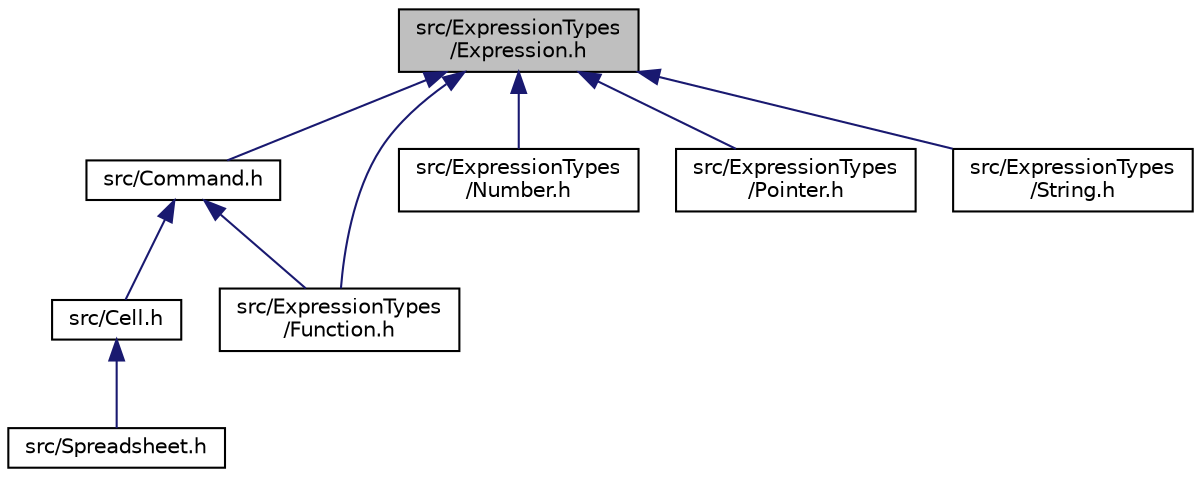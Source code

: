digraph "src/ExpressionTypes/Expression.h"
{
  edge [fontname="Helvetica",fontsize="10",labelfontname="Helvetica",labelfontsize="10"];
  node [fontname="Helvetica",fontsize="10",shape=record];
  Node1 [label="src/ExpressionTypes\l/Expression.h",height=0.2,width=0.4,color="black", fillcolor="grey75", style="filled", fontcolor="black"];
  Node1 -> Node2 [dir="back",color="midnightblue",fontsize="10",style="solid",fontname="Helvetica"];
  Node2 [label="src/Command.h",height=0.2,width=0.4,color="black", fillcolor="white", style="filled",URL="$Command_8h.html"];
  Node2 -> Node3 [dir="back",color="midnightblue",fontsize="10",style="solid",fontname="Helvetica"];
  Node3 [label="src/Cell.h",height=0.2,width=0.4,color="black", fillcolor="white", style="filled",URL="$Cell_8h.html"];
  Node3 -> Node4 [dir="back",color="midnightblue",fontsize="10",style="solid",fontname="Helvetica"];
  Node4 [label="src/Spreadsheet.h",height=0.2,width=0.4,color="black", fillcolor="white", style="filled",URL="$Spreadsheet_8h.html"];
  Node2 -> Node5 [dir="back",color="midnightblue",fontsize="10",style="solid",fontname="Helvetica"];
  Node5 [label="src/ExpressionTypes\l/Function.h",height=0.2,width=0.4,color="black", fillcolor="white", style="filled",URL="$Function_8h.html"];
  Node1 -> Node6 [dir="back",color="midnightblue",fontsize="10",style="solid",fontname="Helvetica"];
  Node6 [label="src/ExpressionTypes\l/Number.h",height=0.2,width=0.4,color="black", fillcolor="white", style="filled",URL="$Number_8h.html"];
  Node1 -> Node7 [dir="back",color="midnightblue",fontsize="10",style="solid",fontname="Helvetica"];
  Node7 [label="src/ExpressionTypes\l/Pointer.h",height=0.2,width=0.4,color="black", fillcolor="white", style="filled",URL="$Pointer_8h.html"];
  Node1 -> Node5 [dir="back",color="midnightblue",fontsize="10",style="solid",fontname="Helvetica"];
  Node1 -> Node8 [dir="back",color="midnightblue",fontsize="10",style="solid",fontname="Helvetica"];
  Node8 [label="src/ExpressionTypes\l/String.h",height=0.2,width=0.4,color="black", fillcolor="white", style="filled",URL="$String_8h.html"];
}
